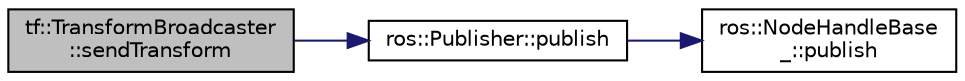 digraph "tf::TransformBroadcaster::sendTransform"
{
  edge [fontname="Helvetica",fontsize="10",labelfontname="Helvetica",labelfontsize="10"];
  node [fontname="Helvetica",fontsize="10",shape=record];
  rankdir="LR";
  Node1 [label="tf::TransformBroadcaster\l::sendTransform",height=0.2,width=0.4,color="black", fillcolor="grey75", style="filled" fontcolor="black"];
  Node1 -> Node2 [color="midnightblue",fontsize="10",style="solid",fontname="Helvetica"];
  Node2 [label="ros::Publisher::publish",height=0.2,width=0.4,color="black", fillcolor="white", style="filled",URL="$classros_1_1_publisher.html#aac8e3ae3a334e5ec18a7e0186dc9d4a1"];
  Node2 -> Node3 [color="midnightblue",fontsize="10",style="solid",fontname="Helvetica"];
  Node3 [label="ros::NodeHandleBase\l_::publish",height=0.2,width=0.4,color="black", fillcolor="white", style="filled",URL="$classros_1_1_node_handle_base__.html#a078b6c706059c41cc778e56df8a3939a"];
}

